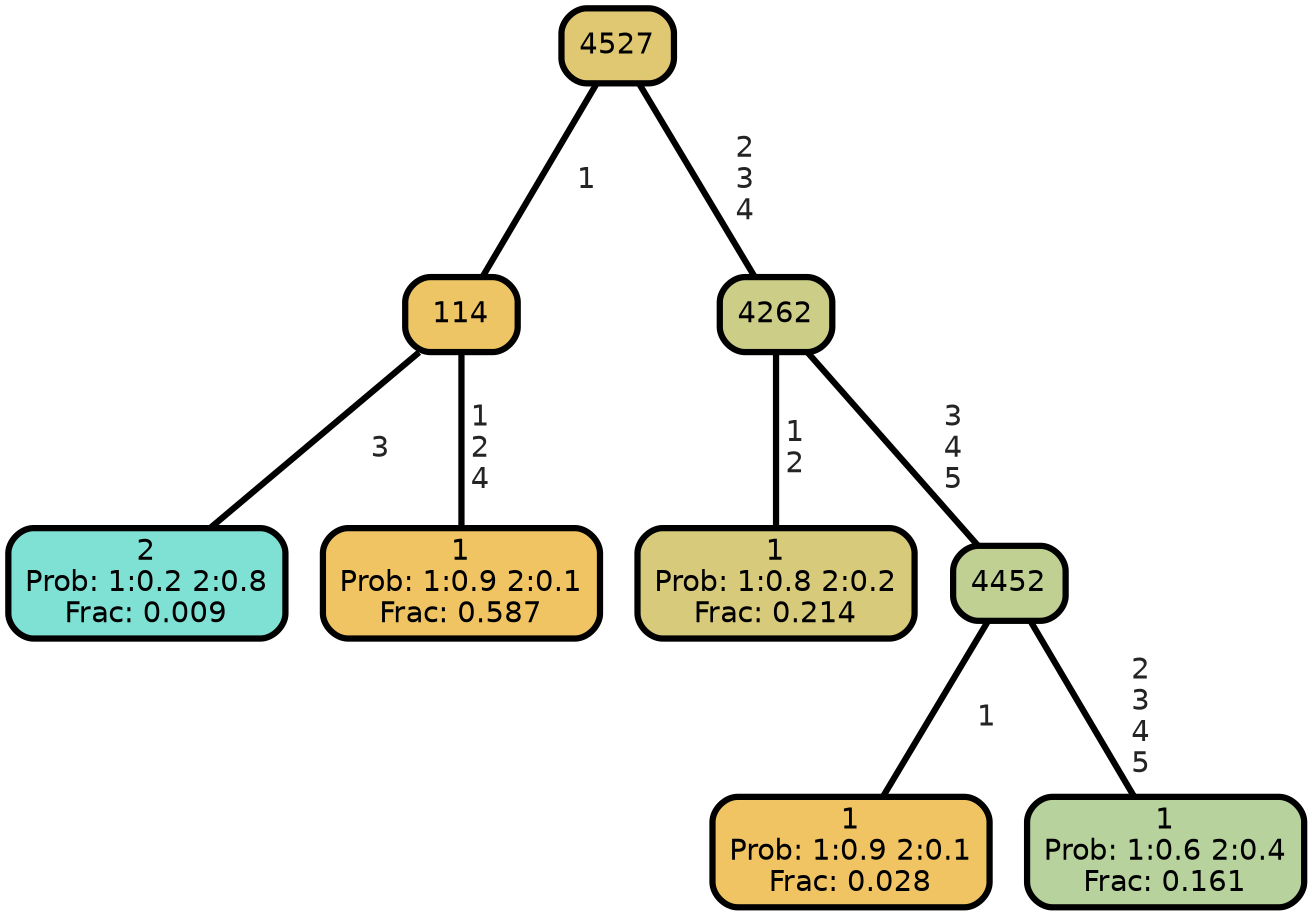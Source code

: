 graph Tree {
node [shape=box, style="filled, rounded",color="black",penwidth="3",fontcolor="black",                 fontname=helvetica] ;
graph [ranksep="0 equally", splines=straight,                 bgcolor=transparent, dpi=200] ;
edge [fontname=helvetica, fontweight=bold,fontcolor=grey14,color=black] ;
0 [label="2
Prob: 1:0.2 2:0.8
Frac: 0.009", fillcolor="#7fe0d4"] ;
1 [label="114", fillcolor="#eec565"] ;
2 [label="1
Prob: 1:0.9 2:0.1
Frac: 0.587", fillcolor="#f0c463"] ;
3 [label="4527", fillcolor="#e0c873"] ;
4 [label="1
Prob: 1:0.8 2:0.2
Frac: 0.214", fillcolor="#d8ca7b"] ;
5 [label="4262", fillcolor="#cccd87"] ;
6 [label="1
Prob: 1:0.9 2:0.1
Frac: 0.028", fillcolor="#f0c463"] ;
7 [label="4452", fillcolor="#c0d093"] ;
8 [label="1
Prob: 1:0.6 2:0.4
Frac: 0.161", fillcolor="#b7d29c"] ;
1 -- 0 [label=" 3",penwidth=3] ;
1 -- 2 [label=" 1\n 2\n 4",penwidth=3] ;
3 -- 1 [label=" 1",penwidth=3] ;
3 -- 5 [label=" 2\n 3\n 4",penwidth=3] ;
5 -- 4 [label=" 1\n 2",penwidth=3] ;
5 -- 7 [label=" 3\n 4\n 5",penwidth=3] ;
7 -- 6 [label=" 1",penwidth=3] ;
7 -- 8 [label=" 2\n 3\n 4\n 5",penwidth=3] ;
{rank = same;}}